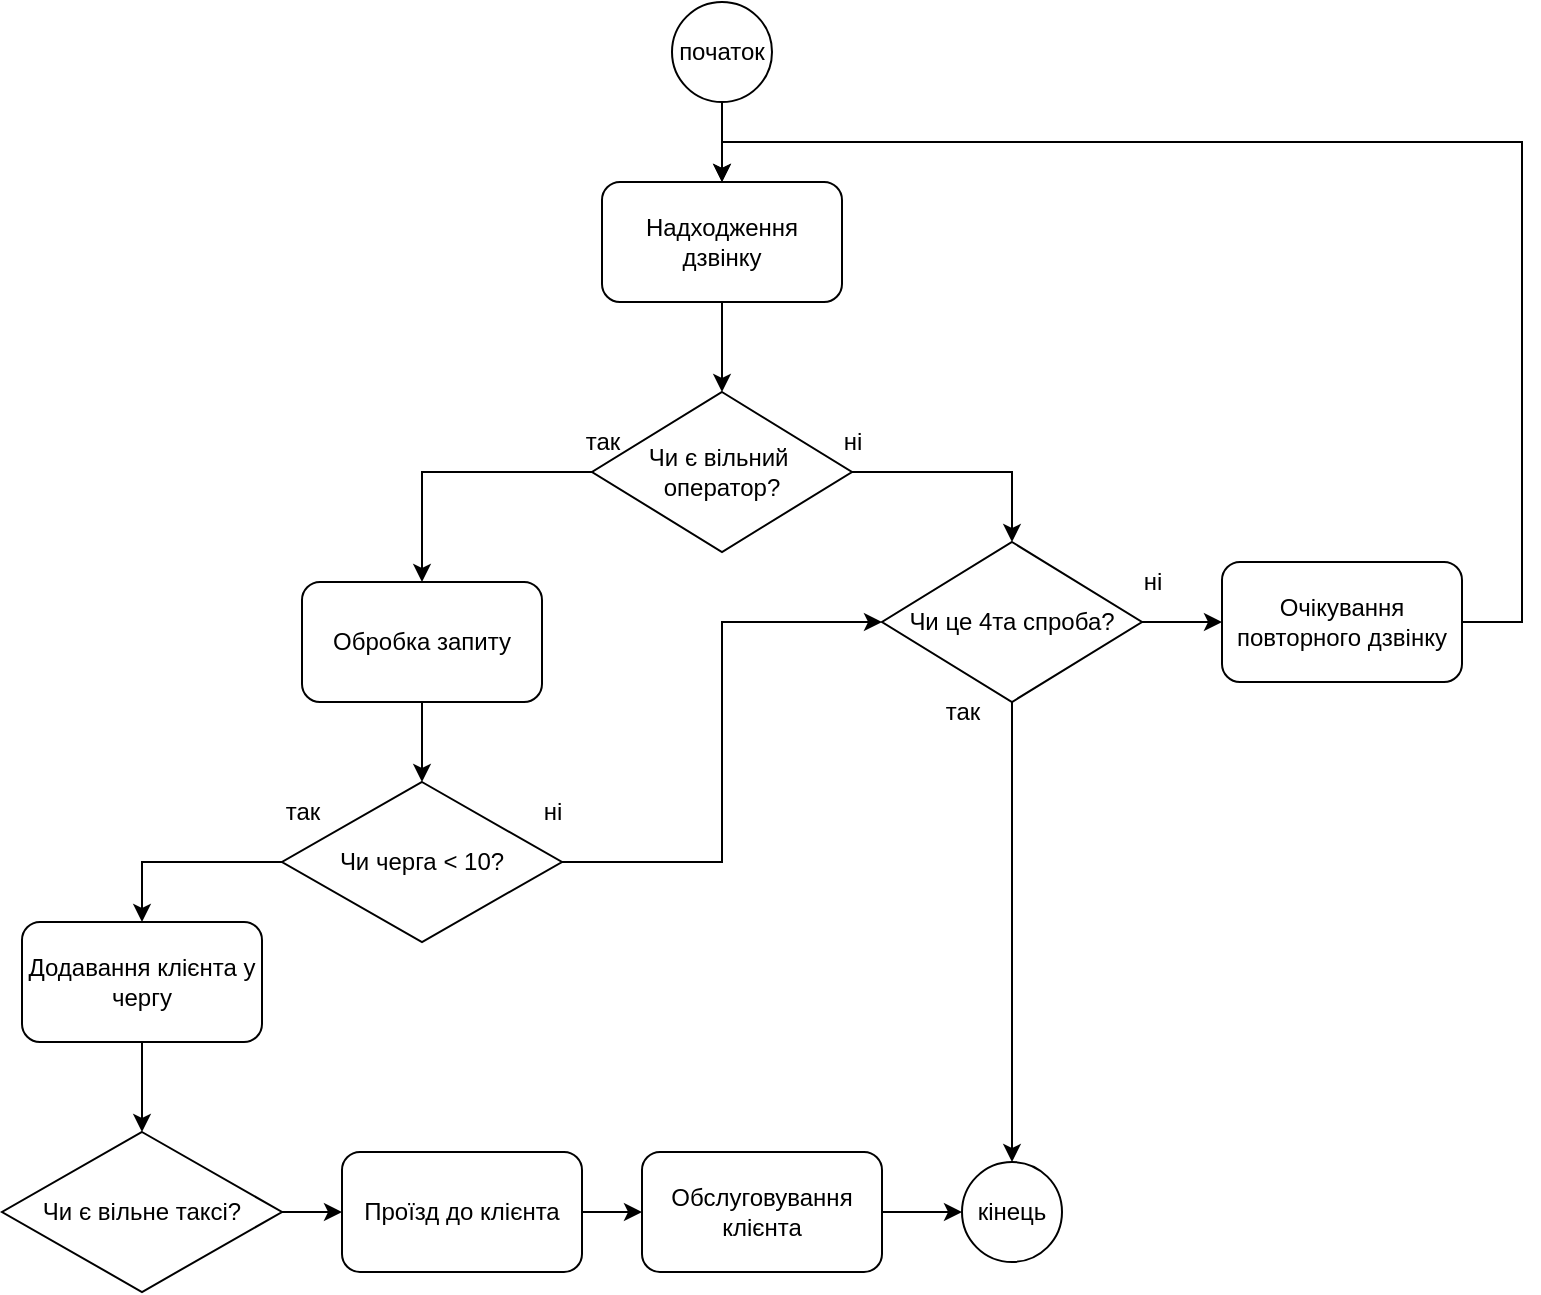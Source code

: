 <mxfile version="24.9.3">
  <diagram name="Page-1" id="LLFaGWCvefUL2wmg-Dwp">
    <mxGraphModel dx="1739" dy="578" grid="1" gridSize="10" guides="1" tooltips="1" connect="1" arrows="1" fold="1" page="1" pageScale="1" pageWidth="827" pageHeight="1169" math="0" shadow="0">
      <root>
        <mxCell id="0" />
        <mxCell id="1" parent="0" />
        <mxCell id="LLo9nAMNrPa8nIQ_r4en-2" style="edgeStyle=orthogonalEdgeStyle;rounded=0;orthogonalLoop=1;jettySize=auto;html=1;entryX=0.5;entryY=0;entryDx=0;entryDy=0;" edge="1" parent="1" target="LLo9nAMNrPa8nIQ_r4en-6">
          <mxGeometry relative="1" as="geometry">
            <mxPoint x="340" y="380" as="targetPoint" />
            <mxPoint x="320" y="400" as="sourcePoint" />
            <Array as="points">
              <mxPoint x="320" y="410" />
              <mxPoint x="320" y="410" />
            </Array>
          </mxGeometry>
        </mxCell>
        <mxCell id="LLo9nAMNrPa8nIQ_r4en-3" value="початок" style="ellipse;whiteSpace=wrap;html=1;aspect=fixed;" vertex="1" parent="1">
          <mxGeometry x="295" y="350" width="50" height="50" as="geometry" />
        </mxCell>
        <mxCell id="LLo9nAMNrPa8nIQ_r4en-4" value="кінець" style="ellipse;whiteSpace=wrap;html=1;aspect=fixed;" vertex="1" parent="1">
          <mxGeometry x="440" y="930" width="50" height="50" as="geometry" />
        </mxCell>
        <mxCell id="LLo9nAMNrPa8nIQ_r4en-12" style="edgeStyle=orthogonalEdgeStyle;rounded=0;orthogonalLoop=1;jettySize=auto;html=1;" edge="1" parent="1" source="LLo9nAMNrPa8nIQ_r4en-6" target="LLo9nAMNrPa8nIQ_r4en-7">
          <mxGeometry relative="1" as="geometry" />
        </mxCell>
        <mxCell id="LLo9nAMNrPa8nIQ_r4en-6" value="Надходження дзвінку" style="rounded=1;whiteSpace=wrap;html=1;" vertex="1" parent="1">
          <mxGeometry x="260" y="440" width="120" height="60" as="geometry" />
        </mxCell>
        <mxCell id="LLo9nAMNrPa8nIQ_r4en-10" style="edgeStyle=orthogonalEdgeStyle;rounded=0;orthogonalLoop=1;jettySize=auto;html=1;entryX=0.5;entryY=0;entryDx=0;entryDy=0;" edge="1" parent="1" source="LLo9nAMNrPa8nIQ_r4en-7" target="LLo9nAMNrPa8nIQ_r4en-11">
          <mxGeometry relative="1" as="geometry">
            <mxPoint x="470" y="585" as="targetPoint" />
          </mxGeometry>
        </mxCell>
        <mxCell id="LLo9nAMNrPa8nIQ_r4en-16" style="edgeStyle=orthogonalEdgeStyle;rounded=0;orthogonalLoop=1;jettySize=auto;html=1;" edge="1" parent="1" source="LLo9nAMNrPa8nIQ_r4en-7" target="LLo9nAMNrPa8nIQ_r4en-15">
          <mxGeometry relative="1" as="geometry" />
        </mxCell>
        <mxCell id="LLo9nAMNrPa8nIQ_r4en-7" value="Чи є вільний&amp;nbsp;&lt;div&gt;оператор?&lt;/div&gt;" style="rhombus;whiteSpace=wrap;html=1;" vertex="1" parent="1">
          <mxGeometry x="255" y="545" width="130" height="80" as="geometry" />
        </mxCell>
        <mxCell id="LLo9nAMNrPa8nIQ_r4en-8" value="так" style="text;html=1;align=center;verticalAlign=middle;resizable=0;points=[];autosize=1;strokeColor=none;fillColor=none;" vertex="1" parent="1">
          <mxGeometry x="240" y="555" width="40" height="30" as="geometry" />
        </mxCell>
        <mxCell id="LLo9nAMNrPa8nIQ_r4en-9" value="ні" style="text;html=1;align=center;verticalAlign=middle;resizable=0;points=[];autosize=1;strokeColor=none;fillColor=none;" vertex="1" parent="1">
          <mxGeometry x="370" y="555" width="30" height="30" as="geometry" />
        </mxCell>
        <mxCell id="LLo9nAMNrPa8nIQ_r4en-23" style="edgeStyle=orthogonalEdgeStyle;rounded=0;orthogonalLoop=1;jettySize=auto;html=1;entryX=0.5;entryY=0;entryDx=0;entryDy=0;exitX=0.5;exitY=1;exitDx=0;exitDy=0;" edge="1" parent="1" source="LLo9nAMNrPa8nIQ_r4en-11" target="LLo9nAMNrPa8nIQ_r4en-4">
          <mxGeometry relative="1" as="geometry" />
        </mxCell>
        <mxCell id="LLo9nAMNrPa8nIQ_r4en-25" style="edgeStyle=orthogonalEdgeStyle;rounded=0;orthogonalLoop=1;jettySize=auto;html=1;" edge="1" parent="1" source="LLo9nAMNrPa8nIQ_r4en-11" target="LLo9nAMNrPa8nIQ_r4en-26">
          <mxGeometry relative="1" as="geometry">
            <mxPoint x="630" y="600" as="targetPoint" />
          </mxGeometry>
        </mxCell>
        <mxCell id="LLo9nAMNrPa8nIQ_r4en-11" value="Чи це 4та спроба?" style="rhombus;whiteSpace=wrap;html=1;" vertex="1" parent="1">
          <mxGeometry x="400" y="620" width="130" height="80" as="geometry" />
        </mxCell>
        <mxCell id="LLo9nAMNrPa8nIQ_r4en-14" value="ні" style="text;html=1;align=center;verticalAlign=middle;resizable=0;points=[];autosize=1;strokeColor=none;fillColor=none;" vertex="1" parent="1">
          <mxGeometry x="520" y="625" width="30" height="30" as="geometry" />
        </mxCell>
        <mxCell id="LLo9nAMNrPa8nIQ_r4en-18" value="" style="edgeStyle=orthogonalEdgeStyle;rounded=0;orthogonalLoop=1;jettySize=auto;html=1;" edge="1" parent="1" source="LLo9nAMNrPa8nIQ_r4en-15" target="LLo9nAMNrPa8nIQ_r4en-17">
          <mxGeometry relative="1" as="geometry" />
        </mxCell>
        <mxCell id="LLo9nAMNrPa8nIQ_r4en-15" value="Обробка запиту" style="rounded=1;whiteSpace=wrap;html=1;" vertex="1" parent="1">
          <mxGeometry x="110" y="640" width="120" height="60" as="geometry" />
        </mxCell>
        <mxCell id="LLo9nAMNrPa8nIQ_r4en-21" style="edgeStyle=orthogonalEdgeStyle;rounded=0;orthogonalLoop=1;jettySize=auto;html=1;entryX=0.5;entryY=0;entryDx=0;entryDy=0;" edge="1" parent="1" source="LLo9nAMNrPa8nIQ_r4en-17" target="LLo9nAMNrPa8nIQ_r4en-24">
          <mxGeometry relative="1" as="geometry">
            <mxPoint x="30" y="910" as="targetPoint" />
          </mxGeometry>
        </mxCell>
        <mxCell id="LLo9nAMNrPa8nIQ_r4en-22" style="edgeStyle=orthogonalEdgeStyle;rounded=0;orthogonalLoop=1;jettySize=auto;html=1;entryX=0;entryY=0.5;entryDx=0;entryDy=0;" edge="1" parent="1" source="LLo9nAMNrPa8nIQ_r4en-17" target="LLo9nAMNrPa8nIQ_r4en-11">
          <mxGeometry relative="1" as="geometry">
            <mxPoint x="350" y="890" as="targetPoint" />
          </mxGeometry>
        </mxCell>
        <mxCell id="LLo9nAMNrPa8nIQ_r4en-17" value="Чи черга &amp;lt; 10?" style="rhombus;whiteSpace=wrap;html=1;rounded=0;" vertex="1" parent="1">
          <mxGeometry x="100" y="740" width="140" height="80" as="geometry" />
        </mxCell>
        <mxCell id="LLo9nAMNrPa8nIQ_r4en-19" value="так" style="text;html=1;align=center;verticalAlign=middle;resizable=0;points=[];autosize=1;strokeColor=none;fillColor=none;" vertex="1" parent="1">
          <mxGeometry x="90" y="740" width="40" height="30" as="geometry" />
        </mxCell>
        <mxCell id="LLo9nAMNrPa8nIQ_r4en-20" value="ні" style="text;html=1;align=center;verticalAlign=middle;resizable=0;points=[];autosize=1;strokeColor=none;fillColor=none;" vertex="1" parent="1">
          <mxGeometry x="220" y="740" width="30" height="30" as="geometry" />
        </mxCell>
        <mxCell id="LLo9nAMNrPa8nIQ_r4en-28" style="edgeStyle=orthogonalEdgeStyle;rounded=0;orthogonalLoop=1;jettySize=auto;html=1;" edge="1" parent="1" source="LLo9nAMNrPa8nIQ_r4en-24" target="LLo9nAMNrPa8nIQ_r4en-29">
          <mxGeometry relative="1" as="geometry">
            <mxPoint x="-10" y="970" as="targetPoint" />
          </mxGeometry>
        </mxCell>
        <mxCell id="LLo9nAMNrPa8nIQ_r4en-24" value="Додавання клієнта у чергу" style="rounded=1;whiteSpace=wrap;html=1;" vertex="1" parent="1">
          <mxGeometry x="-30" y="810" width="120" height="60" as="geometry" />
        </mxCell>
        <mxCell id="LLo9nAMNrPa8nIQ_r4en-27" style="edgeStyle=orthogonalEdgeStyle;rounded=0;orthogonalLoop=1;jettySize=auto;html=1;" edge="1" parent="1" source="LLo9nAMNrPa8nIQ_r4en-26">
          <mxGeometry relative="1" as="geometry">
            <mxPoint x="320" y="440" as="targetPoint" />
            <Array as="points">
              <mxPoint x="720" y="660" />
              <mxPoint x="720" y="420" />
              <mxPoint x="320" y="420" />
            </Array>
          </mxGeometry>
        </mxCell>
        <mxCell id="LLo9nAMNrPa8nIQ_r4en-26" value="Очікування повторного дзвінку" style="rounded=1;whiteSpace=wrap;html=1;" vertex="1" parent="1">
          <mxGeometry x="570" y="630" width="120" height="60" as="geometry" />
        </mxCell>
        <mxCell id="LLo9nAMNrPa8nIQ_r4en-30" style="edgeStyle=orthogonalEdgeStyle;rounded=0;orthogonalLoop=1;jettySize=auto;html=1;" edge="1" parent="1" source="LLo9nAMNrPa8nIQ_r4en-29" target="LLo9nAMNrPa8nIQ_r4en-31">
          <mxGeometry relative="1" as="geometry">
            <mxPoint x="120" y="1000" as="targetPoint" />
          </mxGeometry>
        </mxCell>
        <mxCell id="LLo9nAMNrPa8nIQ_r4en-29" value="Чи є вільне таксі?" style="rhombus;whiteSpace=wrap;html=1;" vertex="1" parent="1">
          <mxGeometry x="-40" y="915" width="140" height="80" as="geometry" />
        </mxCell>
        <mxCell id="LLo9nAMNrPa8nIQ_r4en-32" style="edgeStyle=orthogonalEdgeStyle;rounded=0;orthogonalLoop=1;jettySize=auto;html=1;" edge="1" parent="1" source="LLo9nAMNrPa8nIQ_r4en-31" target="LLo9nAMNrPa8nIQ_r4en-33">
          <mxGeometry relative="1" as="geometry">
            <mxPoint x="280" y="1000" as="targetPoint" />
          </mxGeometry>
        </mxCell>
        <mxCell id="LLo9nAMNrPa8nIQ_r4en-31" value="Проїзд до клієнта" style="rounded=1;whiteSpace=wrap;html=1;" vertex="1" parent="1">
          <mxGeometry x="130" y="925" width="120" height="60" as="geometry" />
        </mxCell>
        <mxCell id="LLo9nAMNrPa8nIQ_r4en-34" style="edgeStyle=orthogonalEdgeStyle;rounded=0;orthogonalLoop=1;jettySize=auto;html=1;" edge="1" parent="1" source="LLo9nAMNrPa8nIQ_r4en-33" target="LLo9nAMNrPa8nIQ_r4en-4">
          <mxGeometry relative="1" as="geometry" />
        </mxCell>
        <mxCell id="LLo9nAMNrPa8nIQ_r4en-33" value="&lt;meta charset=&quot;utf-8&quot;&gt;Обслуговування клієнта" style="rounded=1;whiteSpace=wrap;html=1;" vertex="1" parent="1">
          <mxGeometry x="280" y="925" width="120" height="60" as="geometry" />
        </mxCell>
        <mxCell id="LLo9nAMNrPa8nIQ_r4en-13" value="так" style="text;html=1;align=center;verticalAlign=middle;resizable=0;points=[];autosize=1;strokeColor=none;fillColor=none;" vertex="1" parent="1">
          <mxGeometry x="420" y="690" width="40" height="30" as="geometry" />
        </mxCell>
      </root>
    </mxGraphModel>
  </diagram>
</mxfile>
